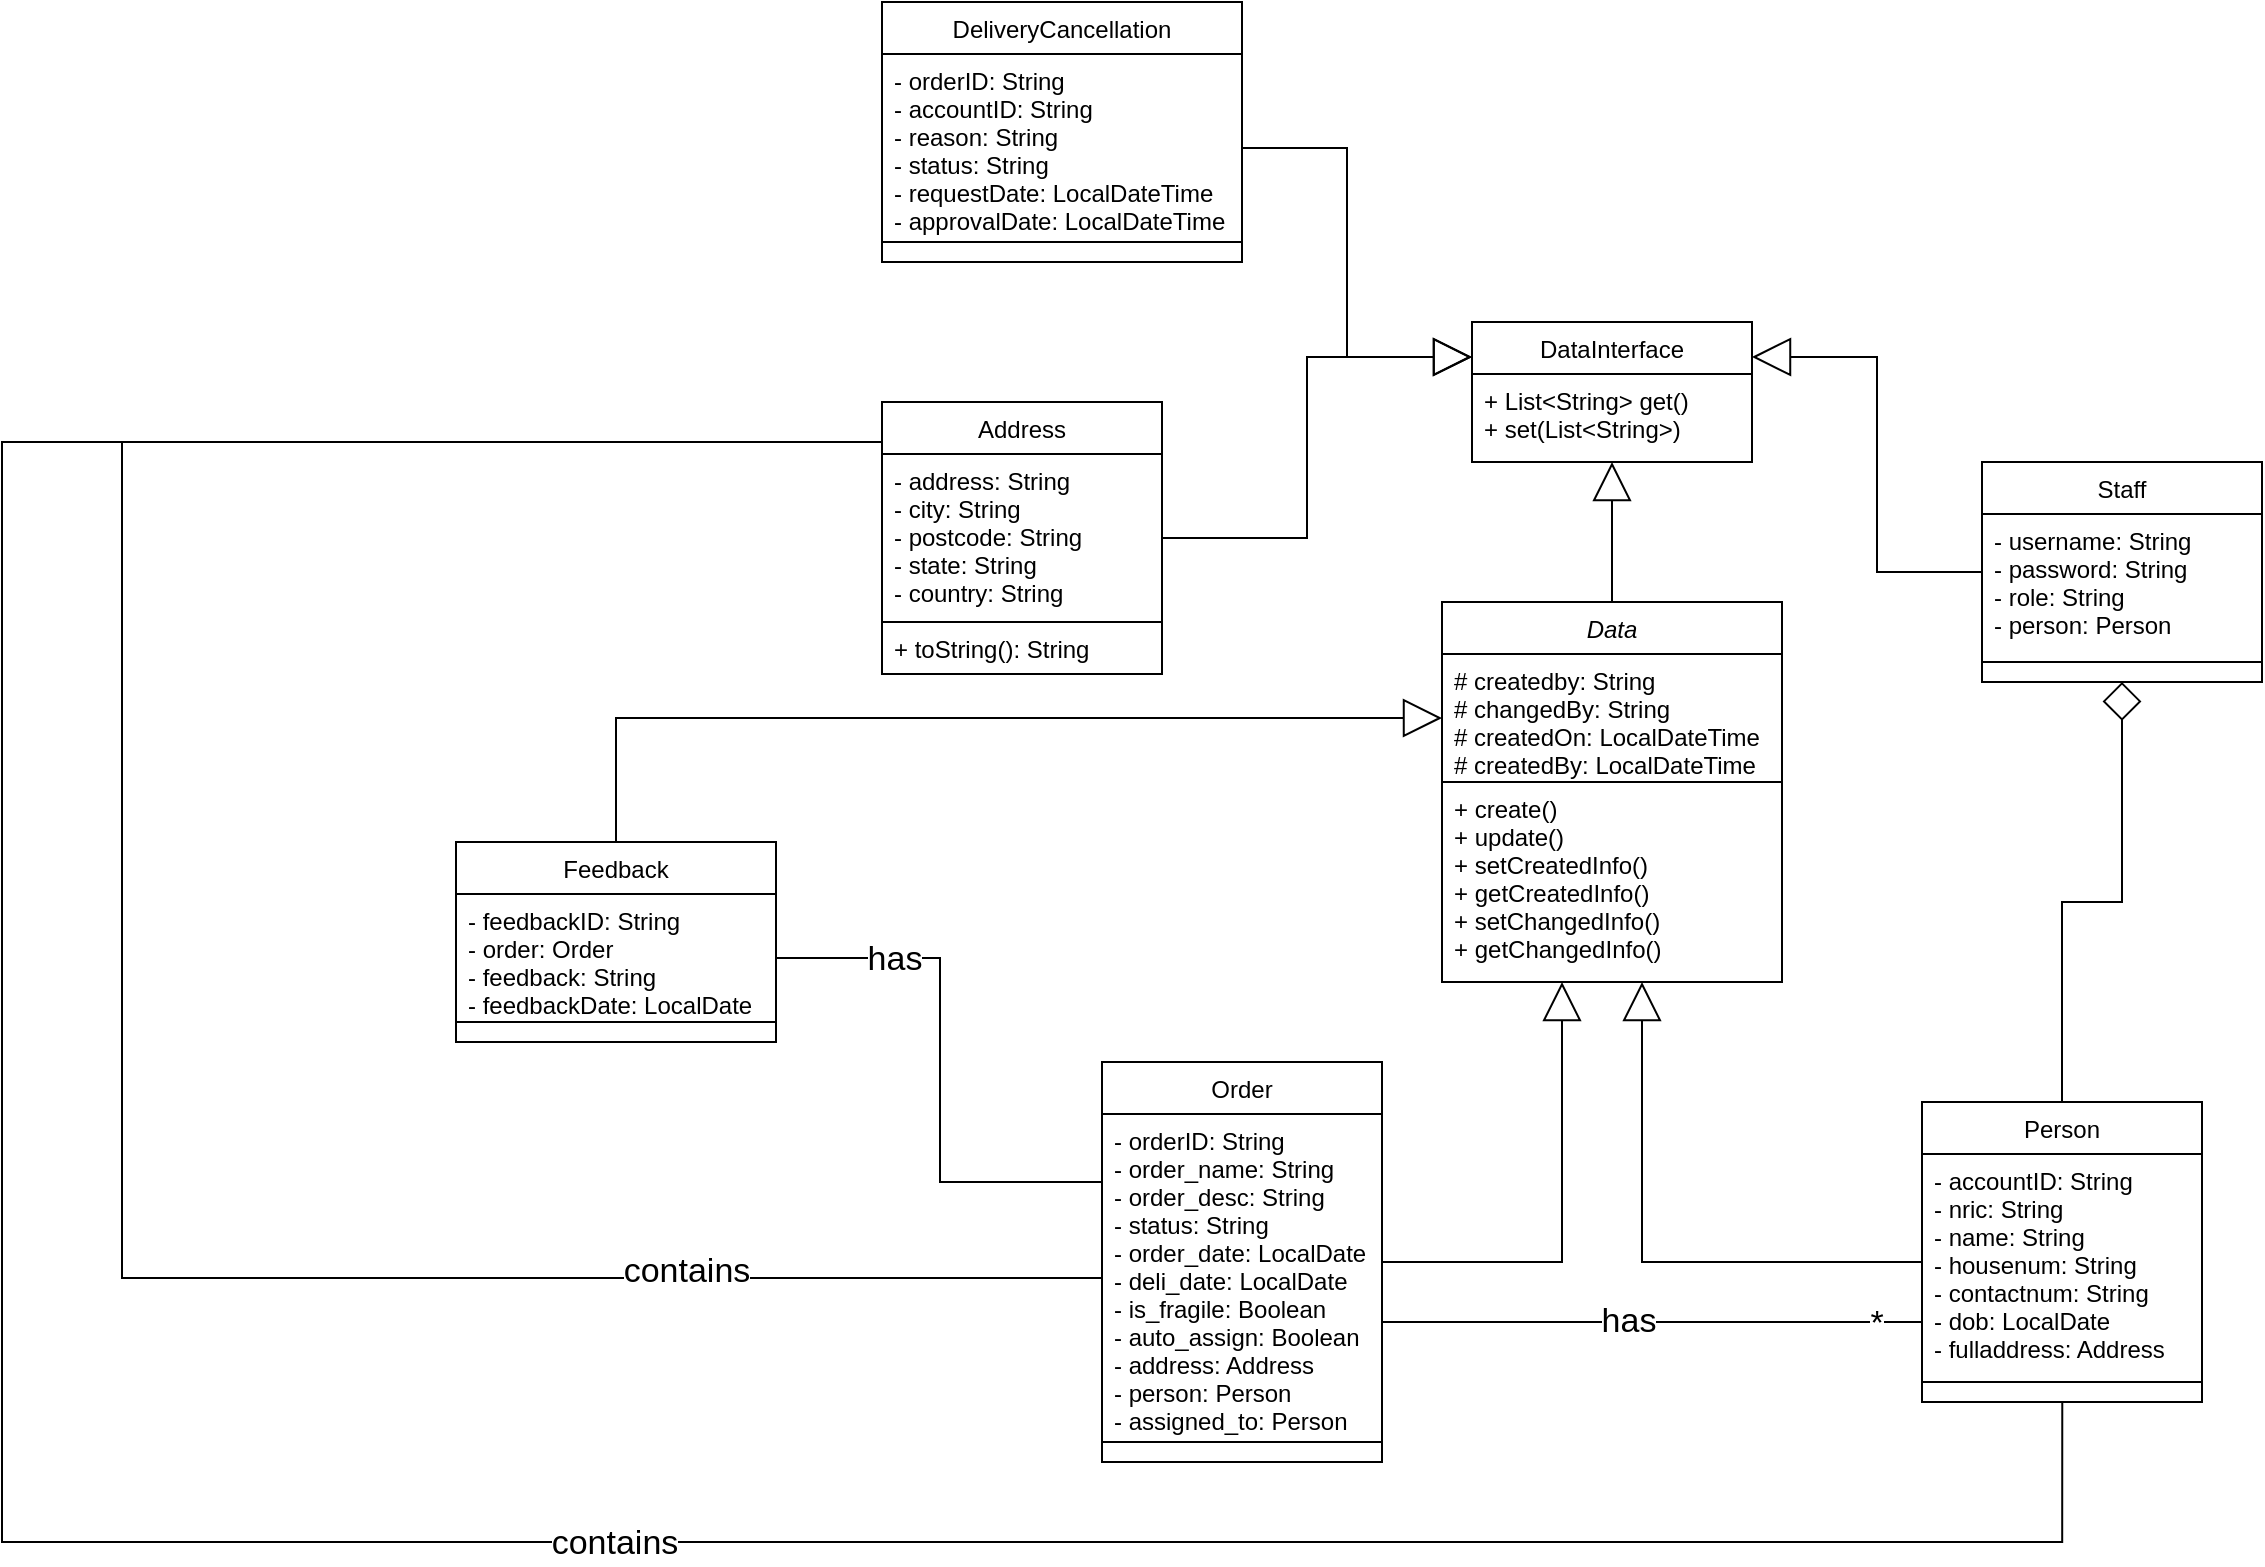 <mxfile version="13.8.8" type="device"><diagram id="8d0a5pfRQJxpA-F5I8XE" name="Page-1"><mxGraphModel dx="1038" dy="-2744" grid="1" gridSize="10" guides="1" tooltips="1" connect="1" arrows="1" fold="1" page="1" pageScale="1" pageWidth="850" pageHeight="1100" math="0" shadow="0"><root><mxCell id="0"/><mxCell id="1" parent="0"/><mxCell id="K5AUzxYv4hfGfc-5mH-M-87" style="edgeStyle=orthogonalEdgeStyle;rounded=0;orthogonalLoop=1;jettySize=auto;html=1;entryX=0.5;entryY=1;entryDx=0;entryDy=0;endArrow=block;endFill=0;startSize=17;endSize=17;" parent="1" source="K5AUzxYv4hfGfc-5mH-M-88" target="K5AUzxYv4hfGfc-5mH-M-91" edge="1"><mxGeometry relative="1" as="geometry"/></mxCell><mxCell id="K5AUzxYv4hfGfc-5mH-M-88" value="Data" style="swimlane;fontStyle=2;childLayout=stackLayout;horizontal=1;startSize=26;fillColor=none;horizontalStack=0;resizeParent=1;resizeParentMax=0;resizeLast=0;collapsible=1;marginBottom=0;" parent="1" vertex="1"><mxGeometry x="1180" y="4240" width="170" height="190" as="geometry"/></mxCell><mxCell id="K5AUzxYv4hfGfc-5mH-M-89" value="# createdby: String&#10;# changedBy: String&#10;# createdOn: LocalDateTime&#10;# createdBy: LocalDateTime&#10;" style="text;strokeColor=none;fillColor=none;align=left;verticalAlign=top;spacingLeft=4;spacingRight=4;overflow=hidden;rotatable=0;points=[[0,0.5],[1,0.5]];portConstraint=eastwest;" parent="K5AUzxYv4hfGfc-5mH-M-88" vertex="1"><mxGeometry y="26" width="170" height="64" as="geometry"/></mxCell><mxCell id="K5AUzxYv4hfGfc-5mH-M-90" value="+ create()&#10;+ update()&#10;+ setCreatedInfo()&#10;+ getCreatedInfo()&#10;+ setChangedInfo()&#10;+ getChangedInfo()&#10;" style="text;align=left;verticalAlign=top;spacingLeft=4;spacingRight=4;overflow=hidden;rotatable=0;points=[[0,0.5],[1,0.5]];portConstraint=eastwest;strokeColor=#000000;" parent="K5AUzxYv4hfGfc-5mH-M-88" vertex="1"><mxGeometry y="90" width="170" height="100" as="geometry"/></mxCell><mxCell id="K5AUzxYv4hfGfc-5mH-M-91" value="DataInterface" style="swimlane;fontStyle=0;childLayout=stackLayout;horizontal=1;startSize=26;fillColor=none;horizontalStack=0;resizeParent=1;resizeParentMax=0;resizeLast=0;collapsible=1;marginBottom=0;" parent="1" vertex="1"><mxGeometry x="1195" y="4100" width="140" height="70" as="geometry"/></mxCell><mxCell id="K5AUzxYv4hfGfc-5mH-M-92" value="+ List&lt;String&gt; get()&#10;+ set(List&lt;String&gt;)&#10;" style="text;align=left;verticalAlign=top;spacingLeft=4;spacingRight=4;overflow=hidden;rotatable=0;points=[[0,0.5],[1,0.5]];portConstraint=eastwest;strokeColor=#000000;" parent="K5AUzxYv4hfGfc-5mH-M-91" vertex="1"><mxGeometry y="26" width="140" height="44" as="geometry"/></mxCell><mxCell id="K5AUzxYv4hfGfc-5mH-M-93" value="Address" style="swimlane;fontStyle=0;childLayout=stackLayout;horizontal=1;startSize=26;fillColor=none;horizontalStack=0;resizeParent=1;resizeParentMax=0;resizeLast=0;collapsible=1;marginBottom=0;" parent="1" vertex="1"><mxGeometry x="900" y="4140" width="140" height="136" as="geometry"/></mxCell><mxCell id="K5AUzxYv4hfGfc-5mH-M-94" value="- address: String&#10;- city: String&#10;- postcode: String&#10;- state: String&#10;- country: String" style="text;strokeColor=none;fillColor=none;align=left;verticalAlign=top;spacingLeft=4;spacingRight=4;overflow=hidden;rotatable=0;points=[[0,0.5],[1,0.5]];portConstraint=eastwest;" parent="K5AUzxYv4hfGfc-5mH-M-93" vertex="1"><mxGeometry y="26" width="140" height="84" as="geometry"/></mxCell><mxCell id="K5AUzxYv4hfGfc-5mH-M-95" value="+ toString(): String" style="text;align=left;verticalAlign=top;spacingLeft=4;spacingRight=4;overflow=hidden;rotatable=0;points=[[0,0.5],[1,0.5]];portConstraint=eastwest;strokeColor=#000000;" parent="K5AUzxYv4hfGfc-5mH-M-93" vertex="1"><mxGeometry y="110" width="140" height="26" as="geometry"/></mxCell><mxCell id="K5AUzxYv4hfGfc-5mH-M-96" style="edgeStyle=orthogonalEdgeStyle;rounded=0;orthogonalLoop=1;jettySize=auto;html=1;entryX=1;entryY=0.25;entryDx=0;entryDy=0;startSize=17;endArrow=block;endFill=0;endSize=17;" parent="1" source="K5AUzxYv4hfGfc-5mH-M-97" target="K5AUzxYv4hfGfc-5mH-M-91" edge="1"><mxGeometry relative="1" as="geometry"/></mxCell><mxCell id="K5AUzxYv4hfGfc-5mH-M-97" value="Staff" style="swimlane;fontStyle=0;childLayout=stackLayout;horizontal=1;startSize=26;fillColor=none;horizontalStack=0;resizeParent=1;resizeParentMax=0;resizeLast=0;collapsible=1;marginBottom=0;" parent="1" vertex="1"><mxGeometry x="1450" y="4170" width="140" height="110" as="geometry"/></mxCell><mxCell id="K5AUzxYv4hfGfc-5mH-M-98" value="- username: String&#10;- password: String&#10;- role: String&#10;- person: Person" style="text;align=left;verticalAlign=top;spacingLeft=4;spacingRight=4;overflow=hidden;rotatable=0;points=[[0,0.5],[1,0.5]];portConstraint=eastwest;" parent="K5AUzxYv4hfGfc-5mH-M-97" vertex="1"><mxGeometry y="26" width="140" height="74" as="geometry"/></mxCell><mxCell id="K5AUzxYv4hfGfc-5mH-M-99" value="" style="text;align=left;verticalAlign=top;spacingLeft=4;spacingRight=4;overflow=hidden;rotatable=0;points=[[0,0.5],[1,0.5]];portConstraint=eastwest;strokeColor=#000000;" parent="K5AUzxYv4hfGfc-5mH-M-97" vertex="1"><mxGeometry y="100" width="140" height="10" as="geometry"/></mxCell><mxCell id="K5AUzxYv4hfGfc-5mH-M-100" style="edgeStyle=orthogonalEdgeStyle;rounded=0;orthogonalLoop=1;jettySize=auto;html=1;endArrow=block;endFill=0;endSize=17;startSize=17;" parent="1" source="K5AUzxYv4hfGfc-5mH-M-102" edge="1"><mxGeometry relative="1" as="geometry"><mxPoint x="1280" y="4430" as="targetPoint"/><Array as="points"><mxPoint x="1280" y="4570"/><mxPoint x="1280" y="4430"/></Array></mxGeometry></mxCell><mxCell id="K5AUzxYv4hfGfc-5mH-M-101" style="edgeStyle=orthogonalEdgeStyle;rounded=0;orthogonalLoop=1;jettySize=auto;html=1;entryX=0.5;entryY=1;entryDx=0;entryDy=0;endArrow=diamond;endFill=0;endSize=17;startSize=17;" parent="1" source="K5AUzxYv4hfGfc-5mH-M-102" target="K5AUzxYv4hfGfc-5mH-M-97" edge="1"><mxGeometry relative="1" as="geometry"/></mxCell><mxCell id="K5AUzxYv4hfGfc-5mH-M-102" value="Person" style="swimlane;fontStyle=0;childLayout=stackLayout;horizontal=1;startSize=26;fillColor=none;horizontalStack=0;resizeParent=1;resizeParentMax=0;resizeLast=0;collapsible=1;marginBottom=0;" parent="1" vertex="1"><mxGeometry x="1420" y="4490" width="140" height="150" as="geometry"/></mxCell><mxCell id="K5AUzxYv4hfGfc-5mH-M-103" value="- accountID: String&#10;- nric: String&#10;- name: String&#10;- housenum: String&#10;- contactnum: String&#10;- dob: LocalDate&#10;- fulladdress: Address&#10;" style="text;strokeColor=none;fillColor=none;align=left;verticalAlign=top;spacingLeft=4;spacingRight=4;overflow=hidden;rotatable=0;points=[[0,0.5],[1,0.5]];portConstraint=eastwest;" parent="K5AUzxYv4hfGfc-5mH-M-102" vertex="1"><mxGeometry y="26" width="140" height="114" as="geometry"/></mxCell><mxCell id="K5AUzxYv4hfGfc-5mH-M-104" value="" style="text;align=left;verticalAlign=top;spacingLeft=4;spacingRight=4;overflow=hidden;rotatable=0;points=[[0,0.5],[1,0.5]];portConstraint=eastwest;strokeColor=#000000;" parent="K5AUzxYv4hfGfc-5mH-M-102" vertex="1"><mxGeometry y="140" width="140" height="10" as="geometry"/></mxCell><mxCell id="K5AUzxYv4hfGfc-5mH-M-105" value="DeliveryCancellation" style="swimlane;fontStyle=0;childLayout=stackLayout;horizontal=1;startSize=26;fillColor=none;horizontalStack=0;resizeParent=1;resizeParentMax=0;resizeLast=0;collapsible=1;marginBottom=0;" parent="1" vertex="1"><mxGeometry x="900" y="3940" width="180" height="130" as="geometry"/></mxCell><mxCell id="K5AUzxYv4hfGfc-5mH-M-106" value="- orderID: String&#10;- accountID: String&#10;- reason: String&#10;- status: String&#10;- requestDate: LocalDateTime&#10;- approvalDate: LocalDateTime&#10;&#10;" style="text;align=left;verticalAlign=top;spacingLeft=4;spacingRight=4;overflow=hidden;rotatable=0;points=[[0,0.5],[1,0.5]];portConstraint=eastwest;strokeColor=#000000;" parent="K5AUzxYv4hfGfc-5mH-M-105" vertex="1"><mxGeometry y="26" width="180" height="94" as="geometry"/></mxCell><mxCell id="K5AUzxYv4hfGfc-5mH-M-107" value="" style="text;align=left;verticalAlign=top;spacingLeft=4;spacingRight=4;overflow=hidden;rotatable=0;points=[[0,0.5],[1,0.5]];portConstraint=eastwest;" parent="K5AUzxYv4hfGfc-5mH-M-105" vertex="1"><mxGeometry y="120" width="180" height="10" as="geometry"/></mxCell><mxCell id="K5AUzxYv4hfGfc-5mH-M-108" style="edgeStyle=orthogonalEdgeStyle;rounded=0;orthogonalLoop=1;jettySize=auto;html=1;endArrow=block;endFill=0;endSize=17;startSize=17;" parent="1" source="K5AUzxYv4hfGfc-5mH-M-109" edge="1"><mxGeometry relative="1" as="geometry"><mxPoint x="1240" y="4430" as="targetPoint"/><Array as="points"><mxPoint x="1240" y="4570"/><mxPoint x="1240" y="4430"/></Array></mxGeometry></mxCell><mxCell id="K5AUzxYv4hfGfc-5mH-M-109" value="Order" style="swimlane;fontStyle=0;childLayout=stackLayout;horizontal=1;startSize=26;fillColor=none;horizontalStack=0;resizeParent=1;resizeParentMax=0;resizeLast=0;collapsible=1;marginBottom=0;" parent="1" vertex="1"><mxGeometry x="1010" y="4470" width="140" height="200" as="geometry"/></mxCell><mxCell id="K5AUzxYv4hfGfc-5mH-M-110" value="- orderID: String&#10;- order_name: String&#10;- order_desc: String&#10;- status: String&#10;- order_date: LocalDate&#10;- deli_date: LocalDate&#10;- is_fragile: Boolean&#10;- auto_assign: Boolean&#10;- address: Address&#10;- person: Person&#10;- assigned_to: Person&#10;" style="text;strokeColor=none;fillColor=none;align=left;verticalAlign=top;spacingLeft=4;spacingRight=4;overflow=hidden;rotatable=0;points=[[0,0.5],[1,0.5]];portConstraint=eastwest;" parent="K5AUzxYv4hfGfc-5mH-M-109" vertex="1"><mxGeometry y="26" width="140" height="164" as="geometry"/></mxCell><mxCell id="K5AUzxYv4hfGfc-5mH-M-111" value="" style="text;align=left;verticalAlign=top;spacingLeft=4;spacingRight=4;overflow=hidden;rotatable=0;points=[[0,0.5],[1,0.5]];portConstraint=eastwest;strokeColor=#000000;" parent="K5AUzxYv4hfGfc-5mH-M-109" vertex="1"><mxGeometry y="190" width="140" height="10" as="geometry"/></mxCell><mxCell id="K5AUzxYv4hfGfc-5mH-M-112" style="edgeStyle=orthogonalEdgeStyle;rounded=0;orthogonalLoop=1;jettySize=auto;html=1;entryX=0;entryY=0.25;entryDx=0;entryDy=0;startSize=17;endArrow=block;endFill=0;endSize=17;" parent="1" source="K5AUzxYv4hfGfc-5mH-M-106" target="K5AUzxYv4hfGfc-5mH-M-91" edge="1"><mxGeometry relative="1" as="geometry"/></mxCell><mxCell id="K5AUzxYv4hfGfc-5mH-M-113" style="edgeStyle=orthogonalEdgeStyle;rounded=0;orthogonalLoop=1;jettySize=auto;html=1;entryX=0;entryY=0.25;entryDx=0;entryDy=0;startSize=17;endArrow=block;endFill=0;endSize=17;" parent="1" source="K5AUzxYv4hfGfc-5mH-M-94" target="K5AUzxYv4hfGfc-5mH-M-91" edge="1"><mxGeometry relative="1" as="geometry"/></mxCell><mxCell id="K5AUzxYv4hfGfc-5mH-M-114" style="edgeStyle=orthogonalEdgeStyle;rounded=0;orthogonalLoop=1;jettySize=auto;html=1;entryX=0;entryY=0.147;entryDx=0;entryDy=0;entryPerimeter=0;startSize=17;endArrow=none;endFill=0;endSize=17;" parent="1" source="K5AUzxYv4hfGfc-5mH-M-110" target="K5AUzxYv4hfGfc-5mH-M-93" edge="1"><mxGeometry relative="1" as="geometry"><Array as="points"><mxPoint x="520" y="4578"/><mxPoint x="520" y="4160"/></Array></mxGeometry></mxCell><mxCell id="K5AUzxYv4hfGfc-5mH-M-115" value="contains" style="edgeLabel;html=1;align=center;verticalAlign=middle;resizable=0;points=[];fontSize=17;" parent="K5AUzxYv4hfGfc-5mH-M-114" vertex="1" connectable="0"><mxGeometry x="-0.676" y="-3" relative="1" as="geometry"><mxPoint as="offset"/></mxGeometry></mxCell><mxCell id="K5AUzxYv4hfGfc-5mH-M-116" style="edgeStyle=orthogonalEdgeStyle;rounded=0;orthogonalLoop=1;jettySize=auto;html=1;startSize=17;endArrow=none;endFill=0;endSize=17;exitX=0.501;exitY=1.049;exitDx=0;exitDy=0;exitPerimeter=0;" parent="1" source="K5AUzxYv4hfGfc-5mH-M-104" edge="1"><mxGeometry relative="1" as="geometry"><mxPoint x="900" y="4160" as="targetPoint"/><Array as="points"><mxPoint x="1490" y="4710"/><mxPoint x="460" y="4710"/><mxPoint x="460" y="4160"/></Array><mxPoint x="1490" y="4650" as="sourcePoint"/></mxGeometry></mxCell><mxCell id="K5AUzxYv4hfGfc-5mH-M-117" value="contains" style="edgeLabel;html=1;align=center;verticalAlign=middle;resizable=0;points=[];fontSize=17;" parent="K5AUzxYv4hfGfc-5mH-M-116" vertex="1" connectable="0"><mxGeometry x="-0.24" y="1" relative="1" as="geometry"><mxPoint as="offset"/></mxGeometry></mxCell><mxCell id="K5AUzxYv4hfGfc-5mH-M-118" style="edgeStyle=orthogonalEdgeStyle;rounded=0;orthogonalLoop=1;jettySize=auto;html=1;entryX=0;entryY=0.737;entryDx=0;entryDy=0;entryPerimeter=0;startSize=17;endArrow=none;endFill=0;endSize=17;" parent="1" source="K5AUzxYv4hfGfc-5mH-M-110" target="K5AUzxYv4hfGfc-5mH-M-103" edge="1"><mxGeometry relative="1" as="geometry"><Array as="points"><mxPoint x="1220" y="4600"/><mxPoint x="1220" y="4600"/></Array></mxGeometry></mxCell><mxCell id="K5AUzxYv4hfGfc-5mH-M-119" value="has" style="edgeLabel;html=1;align=center;verticalAlign=middle;resizable=0;points=[];fontSize=17;" parent="K5AUzxYv4hfGfc-5mH-M-118" vertex="1" connectable="0"><mxGeometry x="-0.089" relative="1" as="geometry"><mxPoint as="offset"/></mxGeometry></mxCell><mxCell id="K5AUzxYv4hfGfc-5mH-M-120" value="*" style="edgeLabel;html=1;align=center;verticalAlign=middle;resizable=0;points=[];fontSize=17;" parent="K5AUzxYv4hfGfc-5mH-M-118" vertex="1" connectable="0"><mxGeometry x="0.83" y="-1" relative="1" as="geometry"><mxPoint as="offset"/></mxGeometry></mxCell><mxCell id="K5AUzxYv4hfGfc-5mH-M-121" style="edgeStyle=orthogonalEdgeStyle;rounded=0;orthogonalLoop=1;jettySize=auto;html=1;entryX=0;entryY=0.5;entryDx=0;entryDy=0;endArrow=block;endFill=0;endSize=17;" parent="1" source="K5AUzxYv4hfGfc-5mH-M-122" target="K5AUzxYv4hfGfc-5mH-M-89" edge="1"><mxGeometry relative="1" as="geometry"/></mxCell><mxCell id="K5AUzxYv4hfGfc-5mH-M-122" value="Feedback" style="swimlane;fontStyle=0;childLayout=stackLayout;horizontal=1;startSize=26;fillColor=none;horizontalStack=0;resizeParent=1;resizeParentMax=0;resizeLast=0;collapsible=1;marginBottom=0;" parent="1" vertex="1"><mxGeometry x="687" y="4360" width="160" height="100" as="geometry"/></mxCell><mxCell id="K5AUzxYv4hfGfc-5mH-M-123" value="- feedbackID: String&#10;- order: Order&#10;- feedback: String&#10;- feedbackDate: LocalDate&#10;" style="text;strokeColor=none;fillColor=none;align=left;verticalAlign=top;spacingLeft=4;spacingRight=4;overflow=hidden;rotatable=0;points=[[0,0.5],[1,0.5]];portConstraint=eastwest;" parent="K5AUzxYv4hfGfc-5mH-M-122" vertex="1"><mxGeometry y="26" width="160" height="64" as="geometry"/></mxCell><mxCell id="K5AUzxYv4hfGfc-5mH-M-124" value="" style="text;align=left;verticalAlign=top;spacingLeft=4;spacingRight=4;overflow=hidden;rotatable=0;points=[[0,0.5],[1,0.5]];portConstraint=eastwest;strokeColor=#000000;" parent="K5AUzxYv4hfGfc-5mH-M-122" vertex="1"><mxGeometry y="90" width="160" height="10" as="geometry"/></mxCell><mxCell id="K5AUzxYv4hfGfc-5mH-M-125" style="edgeStyle=orthogonalEdgeStyle;rounded=0;orthogonalLoop=1;jettySize=auto;html=1;entryX=1;entryY=0.5;entryDx=0;entryDy=0;endArrow=none;endFill=0;" parent="1" source="K5AUzxYv4hfGfc-5mH-M-110" target="K5AUzxYv4hfGfc-5mH-M-123" edge="1"><mxGeometry relative="1" as="geometry"><Array as="points"><mxPoint x="929" y="4530"/><mxPoint x="929" y="4418"/></Array></mxGeometry></mxCell><mxCell id="K5AUzxYv4hfGfc-5mH-M-126" value="has" style="edgeLabel;html=1;align=center;verticalAlign=middle;resizable=0;points=[];fontSize=17;" parent="K5AUzxYv4hfGfc-5mH-M-125" vertex="1" connectable="0"><mxGeometry x="0.571" y="1" relative="1" as="geometry"><mxPoint as="offset"/></mxGeometry></mxCell></root></mxGraphModel></diagram></mxfile>